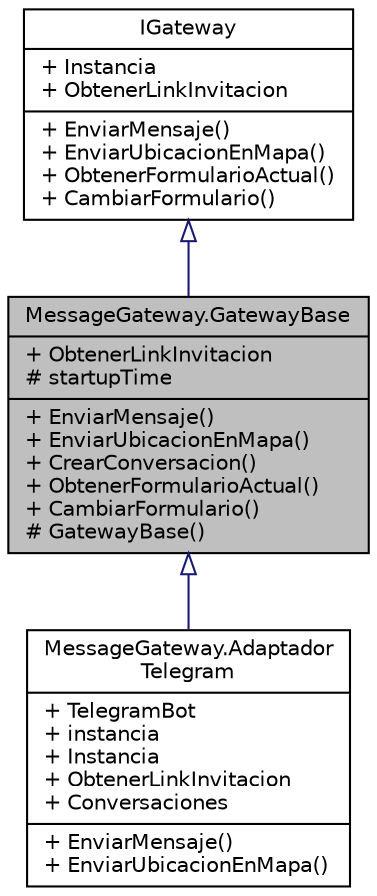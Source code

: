 digraph "MessageGateway.GatewayBase"
{
 // INTERACTIVE_SVG=YES
 // LATEX_PDF_SIZE
  edge [fontname="Helvetica",fontsize="10",labelfontname="Helvetica",labelfontsize="10"];
  node [fontname="Helvetica",fontsize="10",shape=record];
  Node1 [label="{MessageGateway.GatewayBase\n|+ ObtenerLinkInvitacion\l# startupTime\l|+ EnviarMensaje()\l+ EnviarUbicacionEnMapa()\l+ CrearConversacion()\l+ ObtenerFormularioActual()\l+ CambiarFormulario()\l# GatewayBase()\l}",height=0.2,width=0.4,color="black", fillcolor="grey75", style="filled", fontcolor="black",tooltip="Clase base que al implementar la interfaz IGateway sigue el principio de inversión de dependencias."];
  Node2 -> Node1 [dir="back",color="midnightblue",fontsize="10",style="solid",arrowtail="onormal",fontname="Helvetica"];
  Node2 [label="{IGateway\n|+ Instancia\l+ ObtenerLinkInvitacion\l|+ EnviarMensaje()\l+ EnviarUbicacionEnMapa()\l+ ObtenerFormularioActual()\l+ CambiarFormulario()\l}",height=0.2,width=0.4,color="black", fillcolor="white", style="filled",URL="$interfaceMessageGateway_1_1IGateway.html",tooltip="Interfaz que engloba las diferentes salidas y entradas posibles de mensaje de invitación al bot (mail..."];
  Node1 -> Node3 [dir="back",color="midnightblue",fontsize="10",style="solid",arrowtail="onormal",fontname="Helvetica"];
  Node3 [label="{MessageGateway.Adaptador\lTelegram\n|+ TelegramBot\l+ instancia\l+ Instancia\l+ ObtenerLinkInvitacion\l+ Conversaciones\l|+ EnviarMensaje()\l+ EnviarUbicacionEnMapa()\l}",height=0.2,width=0.4,color="black", fillcolor="white", style="filled",URL="$classMessageGateway_1_1AdaptadorTelegram.html",tooltip="Esta clase instanciaría el chat y bot, y almacenaría mensaje por mensaje que va recibiendo como strin..."];
}
